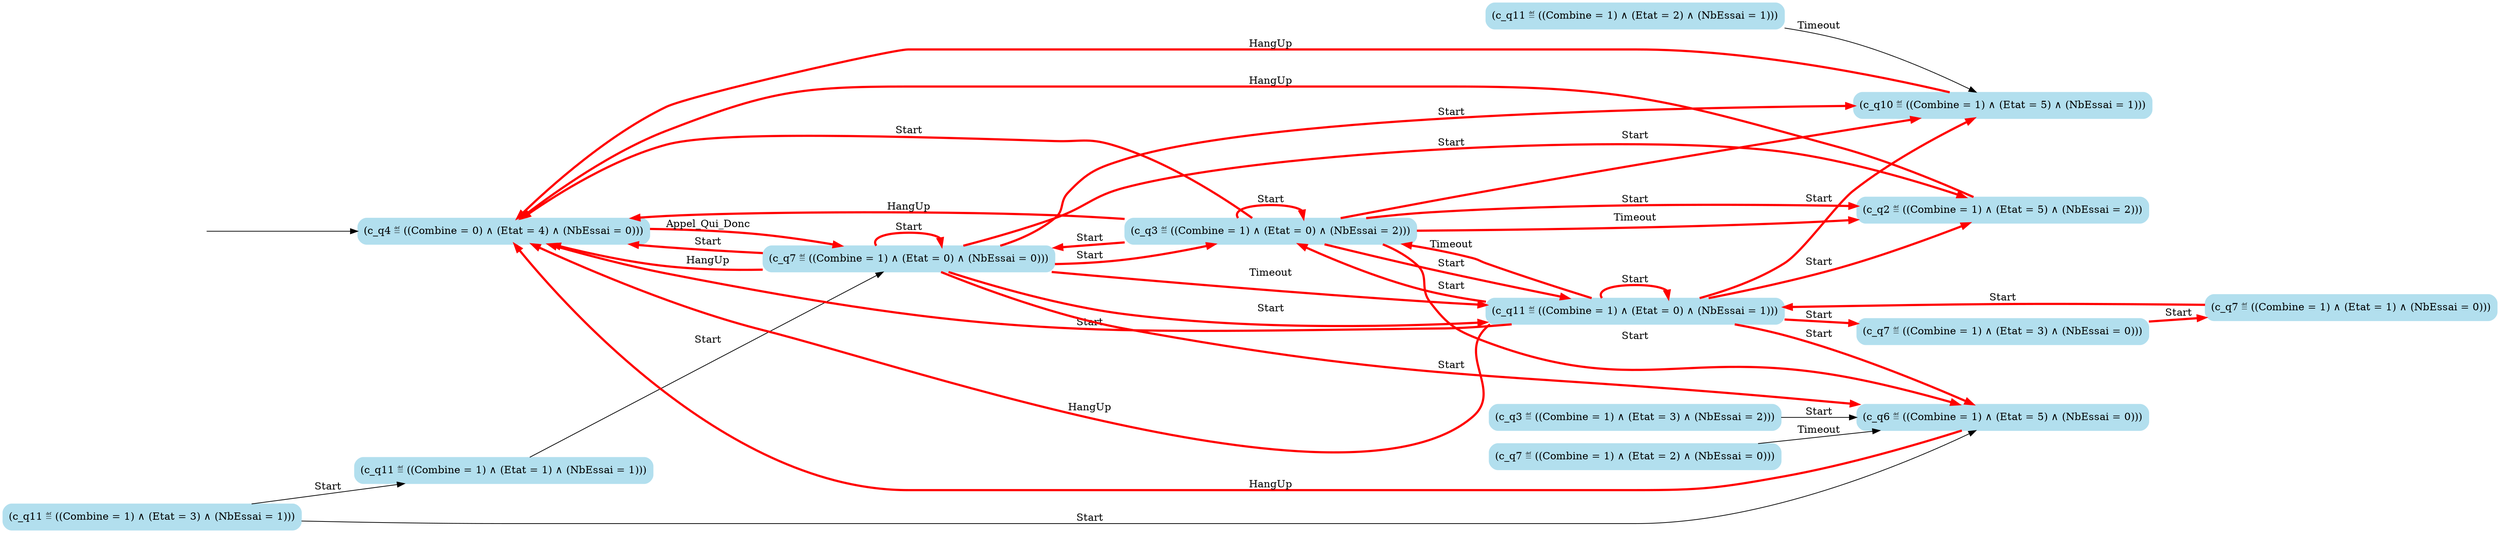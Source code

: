 digraph G {

	rankdir = LR;

	start_c_q4_57[style=invisible];

	node[shape=box, style="rounded, filled", color=lightblue2];

	c_q10_65[label="(c_q10 ≝ ((Combine = 1) ∧ (Etat = 5) ∧ (NbEssai = 1)))"];
	c_q11_60[label="(c_q11 ≝ ((Combine = 1) ∧ (Etat = 1) ∧ (NbEssai = 1)))"];
	c_q11_64[label="(c_q11 ≝ ((Combine = 1) ∧ (Etat = 2) ∧ (NbEssai = 1)))"];
	c_q4_57[label="(c_q4 ≝ ((Combine = 0) ∧ (Etat = 4) ∧ (NbEssai = 0)))"];
	c_q3_72[label="(c_q3 ≝ ((Combine = 1) ∧ (Etat = 0) ∧ (NbEssai = 2)))"];
	c_q11_76[label="(c_q11 ≝ ((Combine = 1) ∧ (Etat = 0) ∧ (NbEssai = 1)))"];
	c_q11_58[label="(c_q11 ≝ ((Combine = 1) ∧ (Etat = 3) ∧ (NbEssai = 1)))"];
	c_q3_14[label="(c_q3 ≝ ((Combine = 1) ∧ (Etat = 3) ∧ (NbEssai = 2)))"];
	c_q6_77[label="(c_q6 ≝ ((Combine = 1) ∧ (Etat = 5) ∧ (NbEssai = 0)))"];
	c_q7_36[label="(c_q7 ≝ ((Combine = 1) ∧ (Etat = 2) ∧ (NbEssai = 0)))"];
	c_q7_67[label="(c_q7 ≝ ((Combine = 1) ∧ (Etat = 3) ∧ (NbEssai = 0)))"];
	c_q7_40[label="(c_q7 ≝ ((Combine = 1) ∧ (Etat = 1) ∧ (NbEssai = 0)))"];
	c_q2_49[label="(c_q2 ≝ ((Combine = 1) ∧ (Etat = 5) ∧ (NbEssai = 2)))"];
	c_q7_74[label="(c_q7 ≝ ((Combine = 1) ∧ (Etat = 0) ∧ (NbEssai = 0)))"];

	start_c_q4_57 -> c_q4_57;
	c_q4_57 -> c_q7_74[label="Appel_Qui_Donc", penwidth=3, color=red];
	c_q2_49 -> c_q4_57[label="HangUp", penwidth=3, color=red];
	c_q3_72 -> c_q3_72[label="Start", penwidth=3, color=red];
	c_q3_72 -> c_q2_49[label="Start", penwidth=3, color=red];
	c_q3_72 -> c_q2_49[label="Timeout", penwidth=3, color=red];
	c_q3_72 -> c_q4_57[label="Start", penwidth=3, color=red];
	c_q3_72 -> c_q4_57[label="HangUp", penwidth=3, color=red];
	c_q3_14 -> c_q6_77[label="Start"];
	c_q3_72 -> c_q7_74[label="Start", penwidth=3, color=red];
	c_q3_72 -> c_q10_65[label="Start", penwidth=3, color=red];
	c_q3_72 -> c_q11_76[label="Start", penwidth=3, color=red];
	c_q6_77 -> c_q4_57[label="HangUp", penwidth=3, color=red];
	c_q7_67 -> c_q7_40[label="Start", penwidth=3, color=red];
	c_q7_74 -> c_q2_49[label="Start", penwidth=3, color=red];
	c_q7_74 -> c_q3_72[label="Start", penwidth=3, color=red];
	c_q7_74 -> c_q4_57[label="Start", penwidth=3, color=red];
	c_q7_74 -> c_q4_57[label="HangUp", penwidth=3, color=red];
	c_q7_74 -> c_q6_77[label="Start", penwidth=3, color=red];
	c_q7_36 -> c_q6_77[label="Timeout"];
	c_q7_74 -> c_q10_65[label="Start", penwidth=3, color=red];
	c_q7_40 -> c_q11_76[label="Start", penwidth=3, color=red];
	c_q7_74 -> c_q11_76[label="Timeout", penwidth=3, color=red];
	c_q10_65 -> c_q4_57[label="HangUp", penwidth=3, color=red];
	c_q11_58 -> c_q11_60[label="Start"];
	c_q11_76 -> c_q2_49[label="Start", penwidth=3, color=red];
	c_q11_76 -> c_q3_72[label="Start", penwidth=3, color=red];
	c_q11_76 -> c_q3_72[label="Timeout", penwidth=3, color=red];
	c_q11_76 -> c_q4_57[label="Start", penwidth=3, color=red];
	c_q11_76 -> c_q4_57[label="HangUp", penwidth=3, color=red];
	c_q11_58 -> c_q6_77[label="Start"];
	c_q11_60 -> c_q7_74[label="Start"];
	c_q11_76 -> c_q10_65[label="Start", penwidth=3, color=red];
	c_q11_64 -> c_q10_65[label="Timeout"];
	c_q11_76 -> c_q7_67[label="Start", penwidth=3, color=red];
	c_q11_76 -> c_q11_76[label="Start", penwidth=3, color=red];
	c_q7_74 -> c_q7_74[label="Start", penwidth=3, color=red];
	c_q3_72 -> c_q6_77[label="Start", penwidth=3, color=red];
	c_q7_74 -> c_q11_76[label="Start", penwidth=3, color=red];
	c_q11_76 -> c_q6_77[label="Start", penwidth=3, color=red];

}